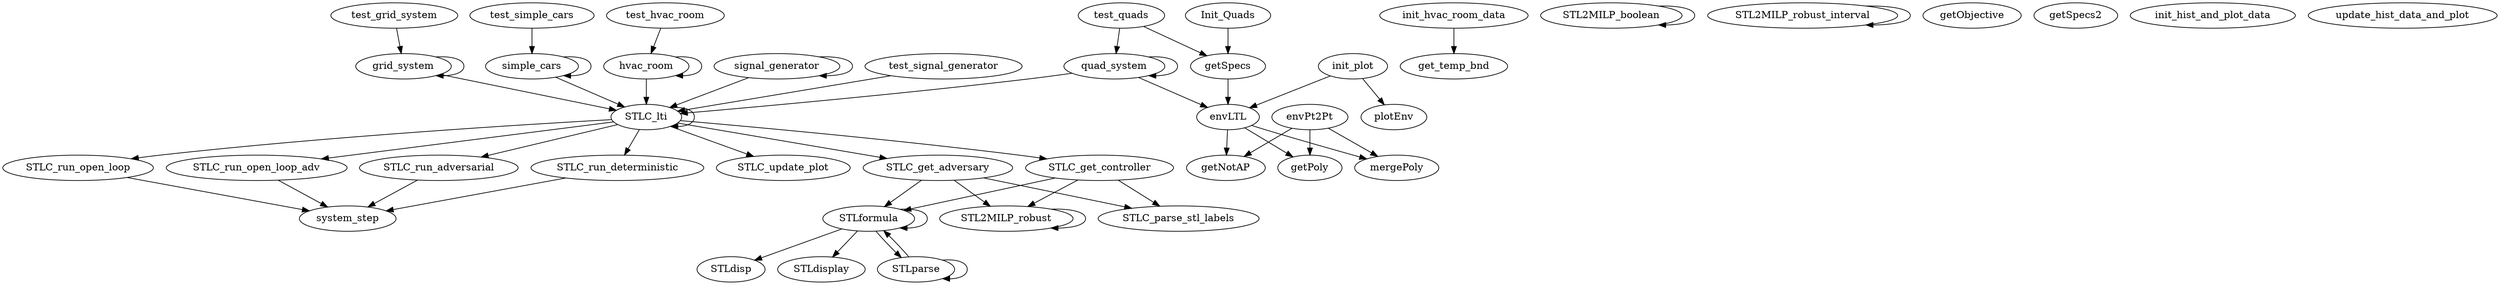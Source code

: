 /* Created by mdot for Matlab */
digraph m2html {
  grid_system -> grid_system;
  grid_system -> STLC_lti;
  test_grid_system -> grid_system;
  hvac_room -> hvac_room;
  hvac_room -> STLC_lti;
  init_hvac_room_data -> get_temp_bnd;
  test_hvac_room -> hvac_room;
  Init_Quads -> getSpecs;
  envLTL -> getNotAP;
  envLTL -> getPoly;
  envLTL -> mergePoly;
  envPt2Pt -> getNotAP;
  envPt2Pt -> getPoly;
  envPt2Pt -> mergePoly;
  getSpecs -> envLTL;
  init_plot -> envLTL;
  init_plot -> plotEnv;
  quad_system -> envLTL;
  quad_system -> quad_system;
  quad_system -> STLC_lti;
  test_quads -> getSpecs;
  test_quads -> quad_system;
  signal_generator -> signal_generator;
  signal_generator -> STLC_lti;
  test_signal_generator -> STLC_lti;
  simple_cars -> simple_cars;
  simple_cars -> STLC_lti;
  test_simple_cars -> simple_cars;
  STL2MILP_boolean -> STL2MILP_boolean;
  STL2MILP_robust -> STL2MILP_robust;
  STL2MILP_robust_interval -> STL2MILP_robust_interval;
  STLC_get_adversary -> STL2MILP_robust;
  STLC_get_adversary -> STLC_parse_stl_labels;
  STLC_get_adversary -> STLformula;
  STLC_get_controller -> STL2MILP_robust;
  STLC_get_controller -> STLC_parse_stl_labels;
  STLC_get_controller -> STLformula;
  STLC_lti -> STLC_get_adversary;
  STLC_lti -> STLC_get_controller;
  STLC_lti -> STLC_lti;
  STLC_lti -> STLC_run_adversarial;
  STLC_lti -> STLC_run_deterministic;
  STLC_lti -> STLC_run_open_loop;
  STLC_lti -> STLC_run_open_loop_adv;
  STLC_lti -> STLC_update_plot;
  STLC_run_adversarial -> system_step;
  STLC_run_deterministic -> system_step;
  STLC_run_open_loop -> system_step;
  STLC_run_open_loop_adv -> system_step;
  STLformula -> STLformula;
  STLformula -> STLdisp;
  STLformula -> STLdisplay;
  STLformula -> STLparse;
  STLparse -> STLformula;
  STLparse -> STLparse;

  grid_system [URL="examples/grid_system/grid_system.html"];
  test_grid_system [URL="examples/grid_system/test_grid_system.html"];
  get_temp_bnd [URL="examples/hvac_room/get_temp_bnd.html"];
  hvac_room [URL="examples/hvac_room/hvac_room.html"];
  init_hvac_room_data [URL="examples/hvac_room/init_hvac_room_data.html"];
  test_hvac_room [URL="examples/hvac_room/test_hvac_room.html"];
  Init_Quads [URL="examples/quadrotor/Init_Quads.html"];
  envLTL [URL="examples/quadrotor/env/envLTL.html"];
  envPt2Pt [URL="examples/quadrotor/env/envPt2Pt.html"];
  getNotAP [URL="examples/quadrotor/env/getNotAP.html"];
  getPoly [URL="examples/quadrotor/env/getPoly.html"];
  mergePoly [URL="examples/quadrotor/env/mergePoly.html"];
  plotEnv [URL="examples/quadrotor/env/plotEnv.html"];
  getObjective [URL="examples/quadrotor/getObjective.html"];
  getSpecs [URL="examples/quadrotor/getSpecs.html"];
  getSpecs2 [URL="examples/quadrotor/getSpecs2.html"];
  init_hist_and_plot_data [URL="examples/quadrotor/init_hist_and_plot_data.html"];
  init_plot [URL="examples/quadrotor/init_plot.html"];
  quad_system [URL="examples/quadrotor/quad_system.html"];
  system_step [URL="examples/quadrotor/system_step.html"];
  test_quads [URL="examples/quadrotor/test_quads.html"];
  update_hist_data_and_plot [URL="examples/quadrotor/update_hist_data_and_plot.html"];
  signal_generator [URL="examples/signal_generator/signal_generator.html"];
  test_signal_generator [URL="examples/signal_generator/test_signal_generator.html"];
  init_plot [URL="examples/simple_cars/init_plot.html"];
  simple_cars [URL="examples/simple_cars/simple_cars.html"];
  test_simple_cars [URL="examples/simple_cars/test_simple_cars.html"];
  STL2MILP_boolean [URL="src/STL2MILP_boolean.html"];
  STL2MILP_robust [URL="src/STL2MILP_robust.html"];
  STL2MILP_robust_interval [URL="src/STL2MILP_robust_interval.html"];
  STLC_get_adversary [URL="src/STLC_get_adversary.html"];
  STLC_get_controller [URL="src/STLC_get_controller.html"];
  STLC_lti [URL="src/STLC_lti.html"];
  STLC_parse_stl_labels [URL="src/STLC_parse_stl_labels.html"];
  STLC_run_adversarial [URL="src/STLC_run_adversarial.html"];
  STLC_run_deterministic [URL="src/STLC_run_deterministic.html"];
  STLC_run_open_loop [URL="src/STLC_run_open_loop.html"];
  STLC_run_open_loop_adv [URL="src/STLC_run_open_loop_adv.html"];
  STLC_update_plot [URL="src/STLC_update_plot.html"];
  STLformula [URL="src/STLformula.html"];
  STLdisp [URL="src/private/STLdisp.html"];
  STLdisplay [URL="src/private/STLdisplay.html"];
  STLparse [URL="src/private/STLparse.html"];
}